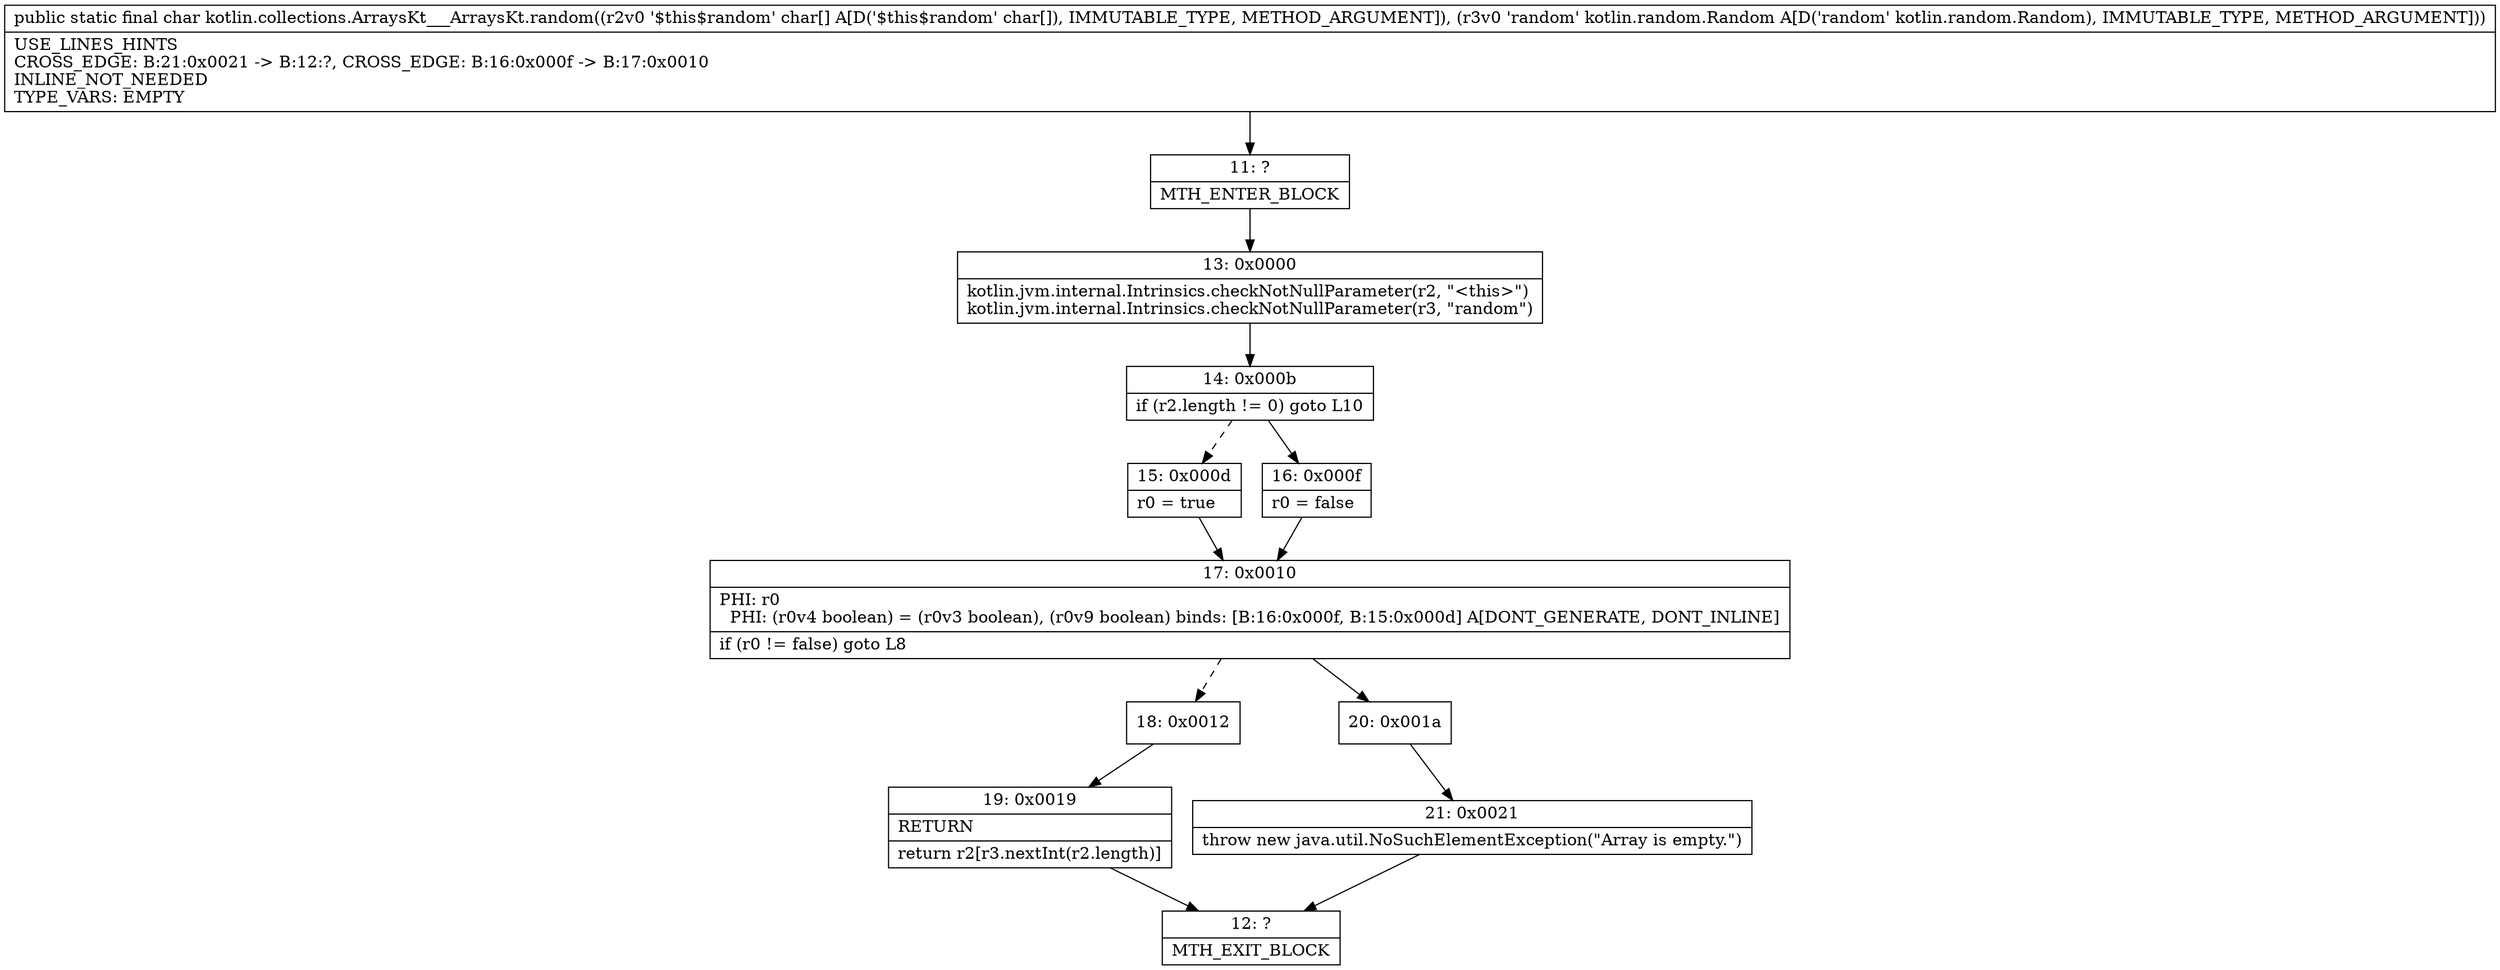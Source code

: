 digraph "CFG forkotlin.collections.ArraysKt___ArraysKt.random([CLkotlin\/random\/Random;)C" {
Node_11 [shape=record,label="{11\:\ ?|MTH_ENTER_BLOCK\l}"];
Node_13 [shape=record,label="{13\:\ 0x0000|kotlin.jvm.internal.Intrinsics.checkNotNullParameter(r2, \"\<this\>\")\lkotlin.jvm.internal.Intrinsics.checkNotNullParameter(r3, \"random\")\l}"];
Node_14 [shape=record,label="{14\:\ 0x000b|if (r2.length != 0) goto L10\l}"];
Node_15 [shape=record,label="{15\:\ 0x000d|r0 = true\l}"];
Node_17 [shape=record,label="{17\:\ 0x0010|PHI: r0 \l  PHI: (r0v4 boolean) = (r0v3 boolean), (r0v9 boolean) binds: [B:16:0x000f, B:15:0x000d] A[DONT_GENERATE, DONT_INLINE]\l|if (r0 != false) goto L8\l}"];
Node_18 [shape=record,label="{18\:\ 0x0012}"];
Node_19 [shape=record,label="{19\:\ 0x0019|RETURN\l|return r2[r3.nextInt(r2.length)]\l}"];
Node_12 [shape=record,label="{12\:\ ?|MTH_EXIT_BLOCK\l}"];
Node_20 [shape=record,label="{20\:\ 0x001a}"];
Node_21 [shape=record,label="{21\:\ 0x0021|throw new java.util.NoSuchElementException(\"Array is empty.\")\l}"];
Node_16 [shape=record,label="{16\:\ 0x000f|r0 = false\l}"];
MethodNode[shape=record,label="{public static final char kotlin.collections.ArraysKt___ArraysKt.random((r2v0 '$this$random' char[] A[D('$this$random' char[]), IMMUTABLE_TYPE, METHOD_ARGUMENT]), (r3v0 'random' kotlin.random.Random A[D('random' kotlin.random.Random), IMMUTABLE_TYPE, METHOD_ARGUMENT]))  | USE_LINES_HINTS\lCROSS_EDGE: B:21:0x0021 \-\> B:12:?, CROSS_EDGE: B:16:0x000f \-\> B:17:0x0010\lINLINE_NOT_NEEDED\lTYPE_VARS: EMPTY\l}"];
MethodNode -> Node_11;Node_11 -> Node_13;
Node_13 -> Node_14;
Node_14 -> Node_15[style=dashed];
Node_14 -> Node_16;
Node_15 -> Node_17;
Node_17 -> Node_18[style=dashed];
Node_17 -> Node_20;
Node_18 -> Node_19;
Node_19 -> Node_12;
Node_20 -> Node_21;
Node_21 -> Node_12;
Node_16 -> Node_17;
}

